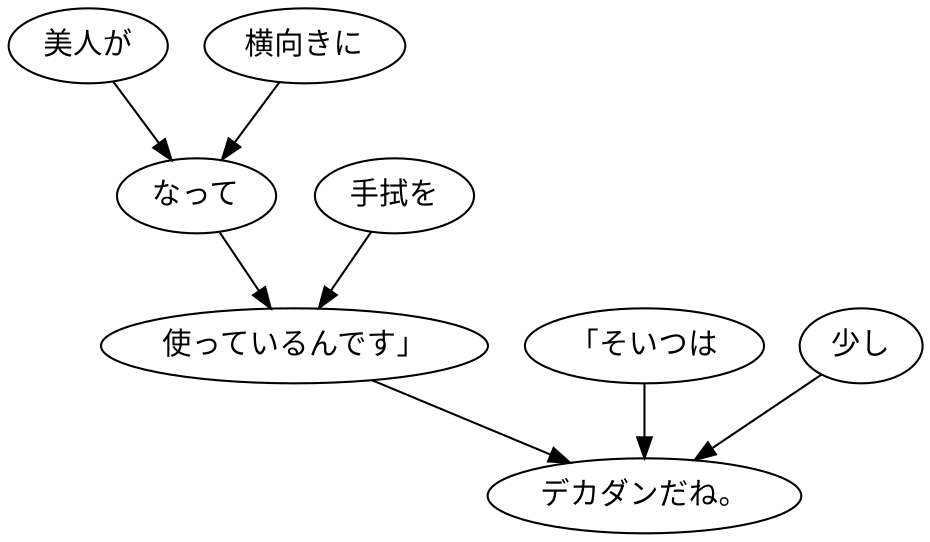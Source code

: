 digraph graph3772 {
	node0 [label="美人が"];
	node1 [label="横向きに"];
	node2 [label="なって"];
	node3 [label="手拭を"];
	node4 [label="使っているんです」"];
	node5 [label="「そいつは"];
	node6 [label="少し"];
	node7 [label="デカダンだね。"];
	node0 -> node2;
	node1 -> node2;
	node2 -> node4;
	node3 -> node4;
	node4 -> node7;
	node5 -> node7;
	node6 -> node7;
}
